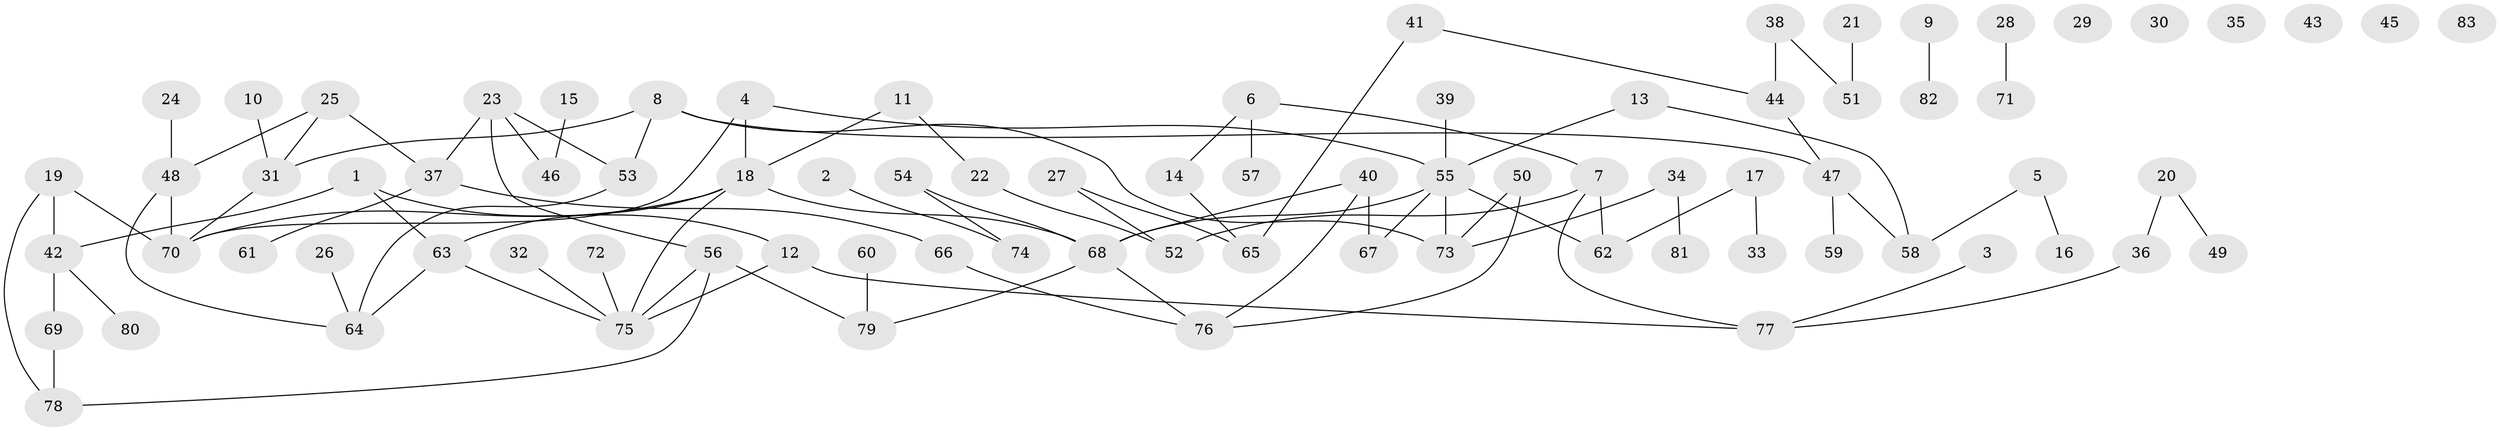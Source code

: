 // Generated by graph-tools (version 1.1) at 2025/49/03/09/25 03:49:10]
// undirected, 83 vertices, 97 edges
graph export_dot {
graph [start="1"]
  node [color=gray90,style=filled];
  1;
  2;
  3;
  4;
  5;
  6;
  7;
  8;
  9;
  10;
  11;
  12;
  13;
  14;
  15;
  16;
  17;
  18;
  19;
  20;
  21;
  22;
  23;
  24;
  25;
  26;
  27;
  28;
  29;
  30;
  31;
  32;
  33;
  34;
  35;
  36;
  37;
  38;
  39;
  40;
  41;
  42;
  43;
  44;
  45;
  46;
  47;
  48;
  49;
  50;
  51;
  52;
  53;
  54;
  55;
  56;
  57;
  58;
  59;
  60;
  61;
  62;
  63;
  64;
  65;
  66;
  67;
  68;
  69;
  70;
  71;
  72;
  73;
  74;
  75;
  76;
  77;
  78;
  79;
  80;
  81;
  82;
  83;
  1 -- 12;
  1 -- 42;
  1 -- 63;
  2 -- 74;
  3 -- 77;
  4 -- 18;
  4 -- 55;
  4 -- 70;
  5 -- 16;
  5 -- 58;
  6 -- 7;
  6 -- 14;
  6 -- 57;
  7 -- 52;
  7 -- 62;
  7 -- 77;
  8 -- 31;
  8 -- 47;
  8 -- 53;
  8 -- 73;
  9 -- 82;
  10 -- 31;
  11 -- 18;
  11 -- 22;
  12 -- 75;
  12 -- 77;
  13 -- 55;
  13 -- 58;
  14 -- 65;
  15 -- 46;
  17 -- 33;
  17 -- 62;
  18 -- 63;
  18 -- 68;
  18 -- 70;
  18 -- 75;
  19 -- 42;
  19 -- 70;
  19 -- 78;
  20 -- 36;
  20 -- 49;
  21 -- 51;
  22 -- 52;
  23 -- 37;
  23 -- 46;
  23 -- 53;
  23 -- 56;
  24 -- 48;
  25 -- 31;
  25 -- 37;
  25 -- 48;
  26 -- 64;
  27 -- 52;
  27 -- 65;
  28 -- 71;
  31 -- 70;
  32 -- 75;
  34 -- 73;
  34 -- 81;
  36 -- 77;
  37 -- 61;
  37 -- 66;
  38 -- 44;
  38 -- 51;
  39 -- 55;
  40 -- 67;
  40 -- 68;
  40 -- 76;
  41 -- 44;
  41 -- 65;
  42 -- 69;
  42 -- 80;
  44 -- 47;
  47 -- 58;
  47 -- 59;
  48 -- 64;
  48 -- 70;
  50 -- 73;
  50 -- 76;
  53 -- 64;
  54 -- 68;
  54 -- 74;
  55 -- 62;
  55 -- 67;
  55 -- 68;
  55 -- 73;
  56 -- 75;
  56 -- 78;
  56 -- 79;
  60 -- 79;
  63 -- 64;
  63 -- 75;
  66 -- 76;
  68 -- 76;
  68 -- 79;
  69 -- 78;
  72 -- 75;
}
